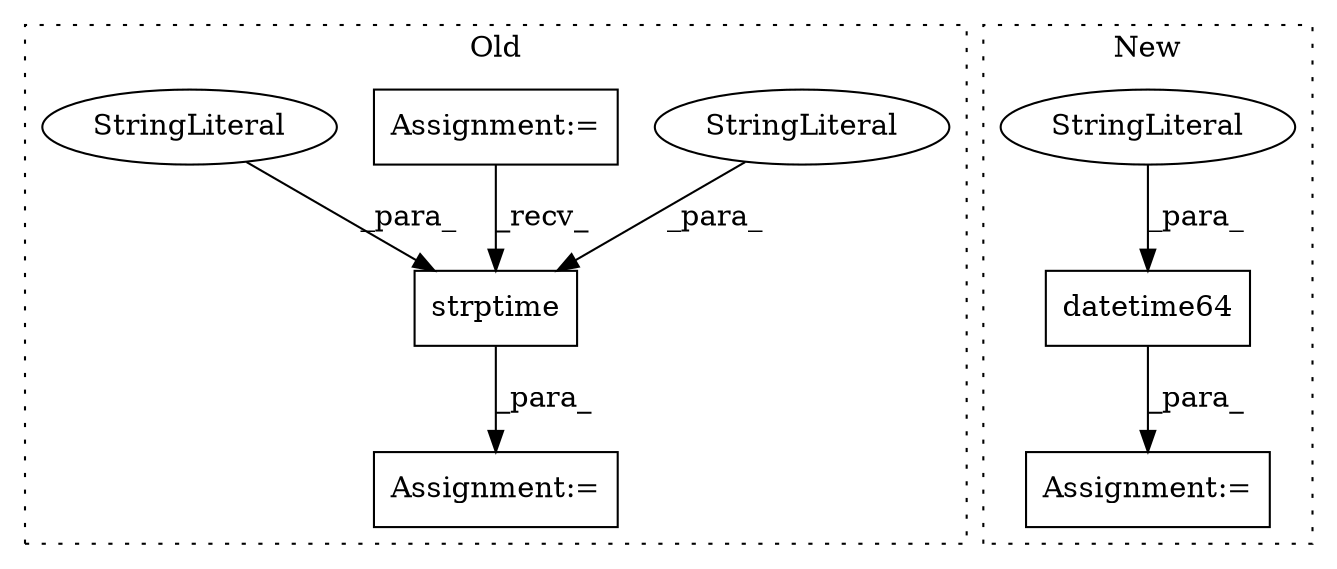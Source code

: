 digraph G {
subgraph cluster0 {
1 [label="strptime" a="32" s="7865,7920" l="9,1" shape="box"];
3 [label="StringLiteral" a="45" s="7874" l="24" shape="ellipse"];
5 [label="Assignment:=" a="7" s="7855" l="1" shape="box"];
6 [label="Assignment:=" a="7" s="7839" l="8" shape="box"];
8 [label="StringLiteral" a="45" s="7899" l="21" shape="ellipse"];
label = "Old";
style="dotted";
}
subgraph cluster1 {
2 [label="datetime64" a="32" s="8884,8923" l="11,1" shape="box"];
4 [label="StringLiteral" a="45" s="8895" l="28" shape="ellipse"];
7 [label="Assignment:=" a="7" s="8877" l="1" shape="box"];
label = "New";
style="dotted";
}
1 -> 5 [label="_para_"];
2 -> 7 [label="_para_"];
3 -> 1 [label="_para_"];
4 -> 2 [label="_para_"];
6 -> 1 [label="_recv_"];
8 -> 1 [label="_para_"];
}